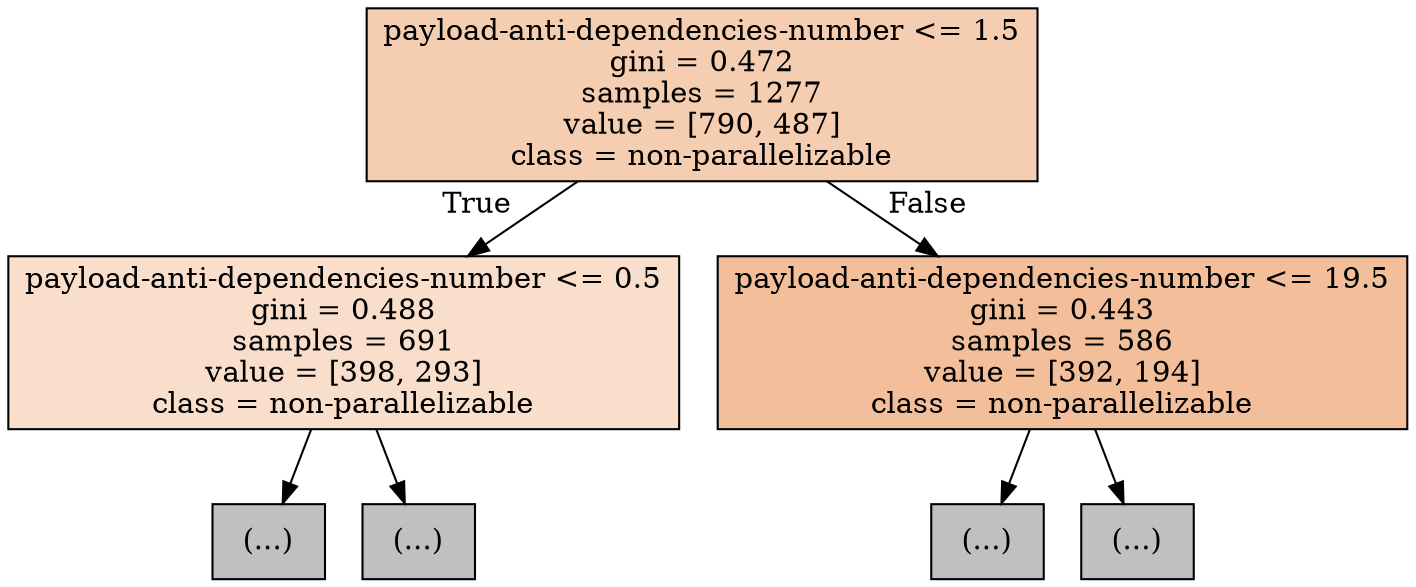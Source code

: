 digraph Tree {
node [shape=box, style="filled", color="black"] ;
0 [label="payload-anti-dependencies-number <= 1.5\ngini = 0.472\nsamples = 1277\nvalue = [790, 487]\nclass = non-parallelizable", fillcolor="#e5813962"] ;
1 [label="payload-anti-dependencies-number <= 0.5\ngini = 0.488\nsamples = 691\nvalue = [398, 293]\nclass = non-parallelizable", fillcolor="#e5813943"] ;
0 -> 1 [labeldistance=2.5, labelangle=45, headlabel="True"] ;
2 [label="(...)", fillcolor="#C0C0C0"] ;
1 -> 2 ;
3 [label="(...)", fillcolor="#C0C0C0"] ;
1 -> 3 ;
4 [label="payload-anti-dependencies-number <= 19.5\ngini = 0.443\nsamples = 586\nvalue = [392, 194]\nclass = non-parallelizable", fillcolor="#e5813981"] ;
0 -> 4 [labeldistance=2.5, labelangle=-45, headlabel="False"] ;
5 [label="(...)", fillcolor="#C0C0C0"] ;
4 -> 5 ;
40 [label="(...)", fillcolor="#C0C0C0"] ;
4 -> 40 ;
}